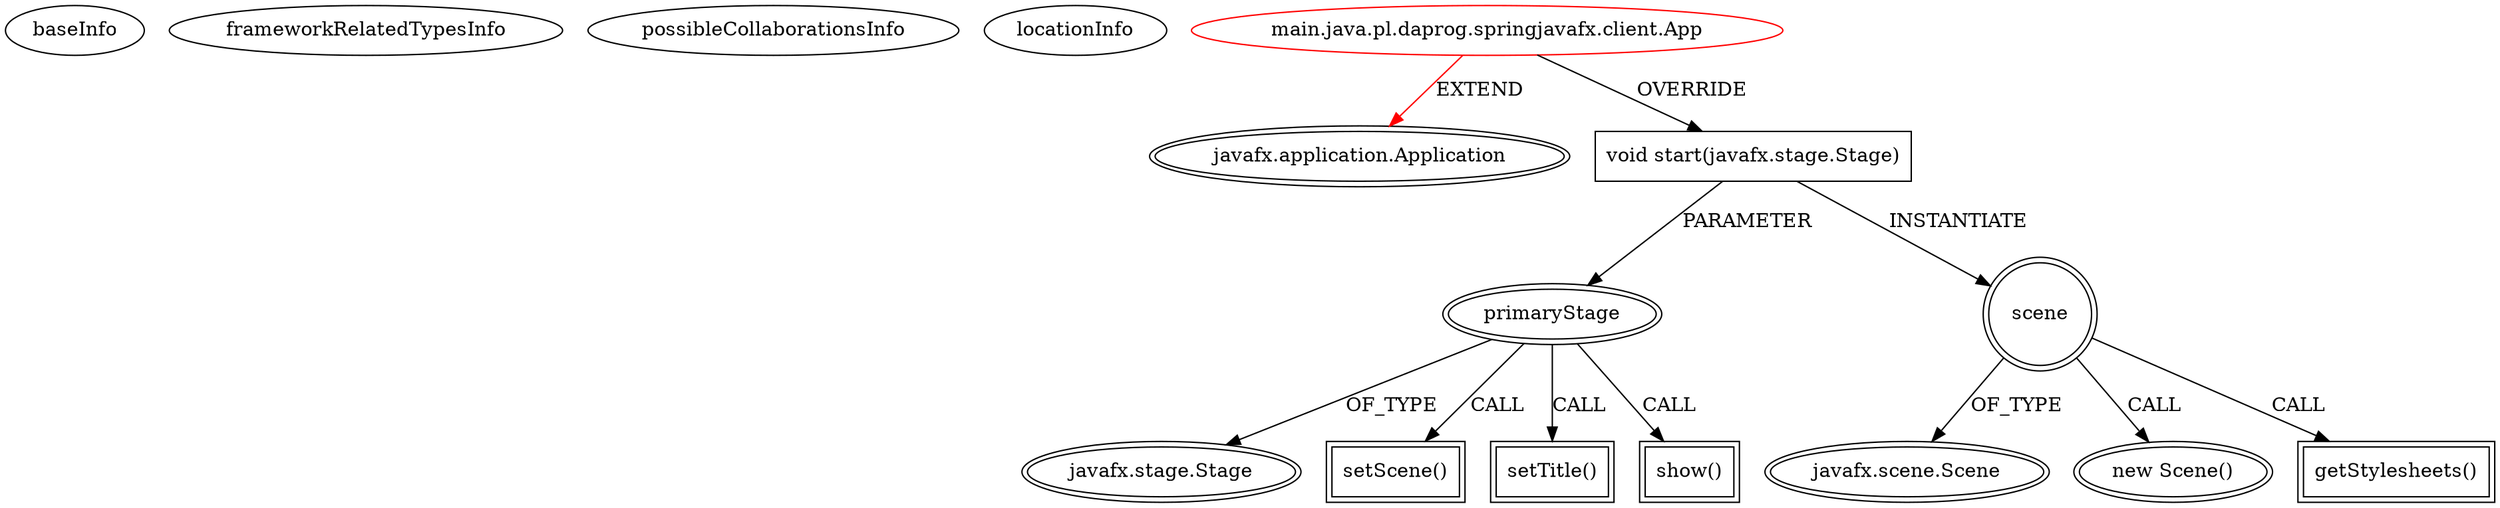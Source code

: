 digraph {
baseInfo[graphId=2337,category="extension_graph",isAnonymous=false,possibleRelation=false]
frameworkRelatedTypesInfo[0="javafx.application.Application"]
possibleCollaborationsInfo[]
locationInfo[projectName="daprog-spring-javafx-sampleapp",filePath="/daprog-spring-javafx-sampleapp/spring-javafx-sampleapp-master/spring-javafx-client/src/main/java/pl/daprog/springjavafx/client/App.java",contextSignature="App",graphId="2337"]
0[label="main.java.pl.daprog.springjavafx.client.App",vertexType="ROOT_CLIENT_CLASS_DECLARATION",isFrameworkType=false,color=red]
1[label="javafx.application.Application",vertexType="FRAMEWORK_CLASS_TYPE",isFrameworkType=true,peripheries=2]
2[label="void start(javafx.stage.Stage)",vertexType="OVERRIDING_METHOD_DECLARATION",isFrameworkType=false,shape=box]
3[label="primaryStage",vertexType="PARAMETER_DECLARATION",isFrameworkType=true,peripheries=2]
4[label="javafx.stage.Stage",vertexType="FRAMEWORK_CLASS_TYPE",isFrameworkType=true,peripheries=2]
6[label="scene",vertexType="VARIABLE_EXPRESION",isFrameworkType=true,peripheries=2,shape=circle]
7[label="javafx.scene.Scene",vertexType="FRAMEWORK_CLASS_TYPE",isFrameworkType=true,peripheries=2]
5[label="new Scene()",vertexType="CONSTRUCTOR_CALL",isFrameworkType=true,peripheries=2]
9[label="getStylesheets()",vertexType="INSIDE_CALL",isFrameworkType=true,peripheries=2,shape=box]
11[label="setScene()",vertexType="INSIDE_CALL",isFrameworkType=true,peripheries=2,shape=box]
13[label="setTitle()",vertexType="INSIDE_CALL",isFrameworkType=true,peripheries=2,shape=box]
15[label="show()",vertexType="INSIDE_CALL",isFrameworkType=true,peripheries=2,shape=box]
0->1[label="EXTEND",color=red]
0->2[label="OVERRIDE"]
3->4[label="OF_TYPE"]
2->3[label="PARAMETER"]
2->6[label="INSTANTIATE"]
6->7[label="OF_TYPE"]
6->5[label="CALL"]
6->9[label="CALL"]
3->11[label="CALL"]
3->13[label="CALL"]
3->15[label="CALL"]
}
